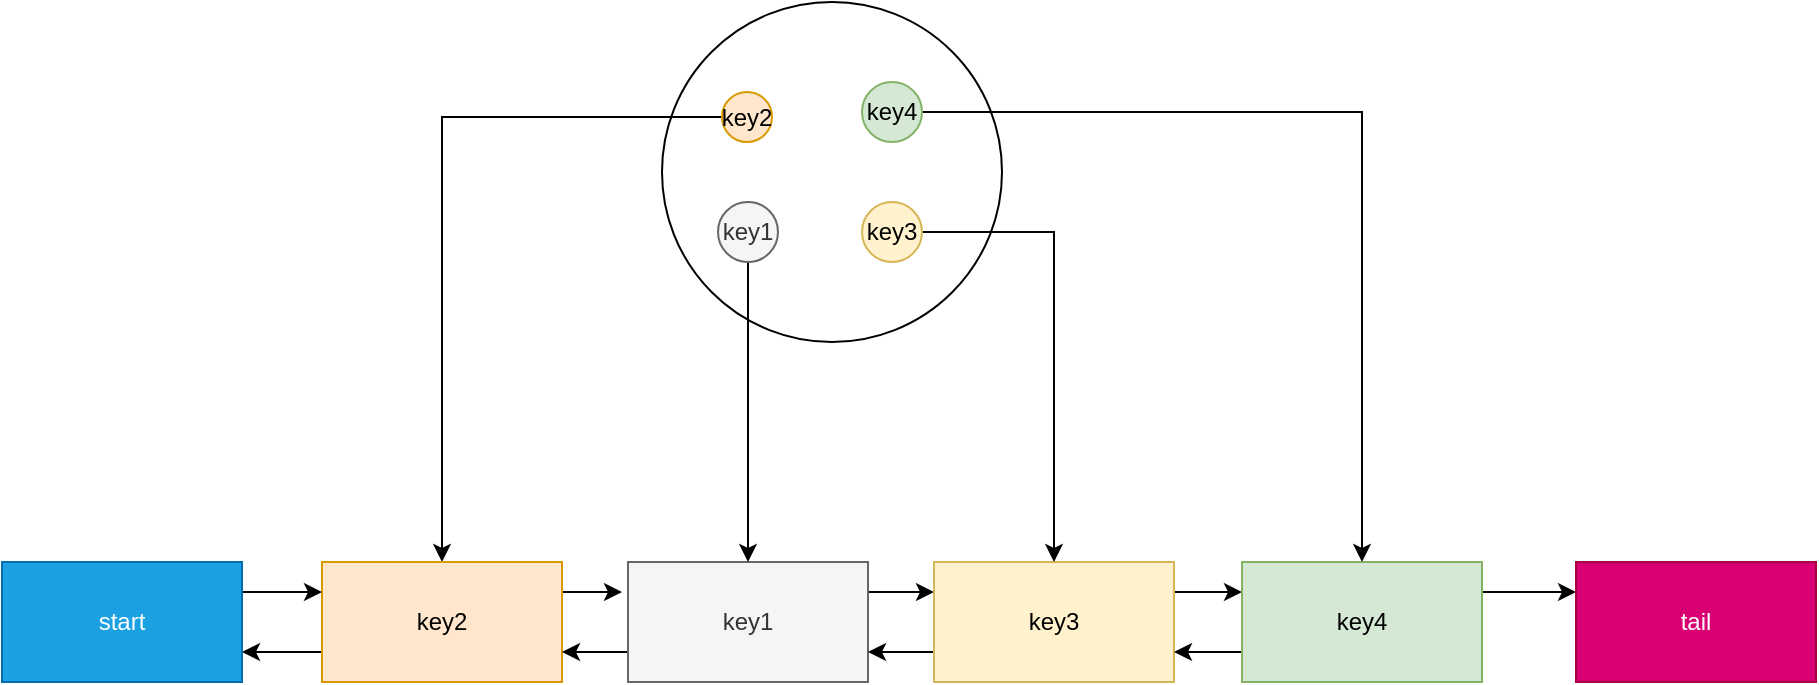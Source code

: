 <mxfile version="10.6.7" type="github"><diagram id="dqLz5STN_RzEr42hE-8T" name="Page-1"><mxGraphModel dx="778" dy="443" grid="1" gridSize="10" guides="1" tooltips="1" connect="1" arrows="1" fold="1" page="1" pageScale="1" pageWidth="827" pageHeight="1169" math="0" shadow="0"><root><mxCell id="0"/><mxCell id="1" parent="0"/><mxCell id="GW0x_Q3jI-zhZbSWoEj6-1" value="" style="ellipse;whiteSpace=wrap;html=1;aspect=fixed;" vertex="1" parent="1"><mxGeometry x="370" y="60" width="170" height="170" as="geometry"/></mxCell><mxCell id="GW0x_Q3jI-zhZbSWoEj6-22" style="edgeStyle=orthogonalEdgeStyle;rounded=0;orthogonalLoop=1;jettySize=auto;html=1;entryX=0.5;entryY=0;entryDx=0;entryDy=0;" edge="1" parent="1" source="GW0x_Q3jI-zhZbSWoEj6-2" target="GW0x_Q3jI-zhZbSWoEj6-3"><mxGeometry relative="1" as="geometry"/></mxCell><mxCell id="GW0x_Q3jI-zhZbSWoEj6-2" value="key2" style="ellipse;whiteSpace=wrap;html=1;aspect=fixed;fillColor=#ffe6cc;strokeColor=#d79b00;" vertex="1" parent="1"><mxGeometry x="400" y="105" width="25" height="25" as="geometry"/></mxCell><mxCell id="GW0x_Q3jI-zhZbSWoEj6-10" style="edgeStyle=orthogonalEdgeStyle;rounded=0;orthogonalLoop=1;jettySize=auto;html=1;exitX=1;exitY=0.25;exitDx=0;exitDy=0;" edge="1" parent="1" source="GW0x_Q3jI-zhZbSWoEj6-3"><mxGeometry relative="1" as="geometry"><mxPoint x="350" y="355" as="targetPoint"/></mxGeometry></mxCell><mxCell id="GW0x_Q3jI-zhZbSWoEj6-18" style="edgeStyle=orthogonalEdgeStyle;rounded=0;orthogonalLoop=1;jettySize=auto;html=1;exitX=0;exitY=0.75;exitDx=0;exitDy=0;entryX=1;entryY=0.75;entryDx=0;entryDy=0;" edge="1" parent="1" source="GW0x_Q3jI-zhZbSWoEj6-3" target="GW0x_Q3jI-zhZbSWoEj6-16"><mxGeometry relative="1" as="geometry"/></mxCell><mxCell id="GW0x_Q3jI-zhZbSWoEj6-3" value="key2" style="rounded=0;whiteSpace=wrap;html=1;fillColor=#ffe6cc;strokeColor=#d79b00;" vertex="1" parent="1"><mxGeometry x="200" y="340" width="120" height="60" as="geometry"/></mxCell><mxCell id="GW0x_Q3jI-zhZbSWoEj6-11" style="edgeStyle=orthogonalEdgeStyle;rounded=0;orthogonalLoop=1;jettySize=auto;html=1;exitX=0;exitY=0.75;exitDx=0;exitDy=0;entryX=1;entryY=0.75;entryDx=0;entryDy=0;" edge="1" parent="1" source="GW0x_Q3jI-zhZbSWoEj6-4" target="GW0x_Q3jI-zhZbSWoEj6-3"><mxGeometry relative="1" as="geometry"/></mxCell><mxCell id="GW0x_Q3jI-zhZbSWoEj6-12" style="edgeStyle=orthogonalEdgeStyle;rounded=0;orthogonalLoop=1;jettySize=auto;html=1;exitX=1;exitY=0.25;exitDx=0;exitDy=0;entryX=0;entryY=0.25;entryDx=0;entryDy=0;" edge="1" parent="1" source="GW0x_Q3jI-zhZbSWoEj6-4" target="GW0x_Q3jI-zhZbSWoEj6-5"><mxGeometry relative="1" as="geometry"/></mxCell><mxCell id="GW0x_Q3jI-zhZbSWoEj6-4" value="key1" style="rounded=0;whiteSpace=wrap;html=1;fillColor=#f5f5f5;strokeColor=#666666;fontColor=#333333;" vertex="1" parent="1"><mxGeometry x="353" y="340" width="120" height="60" as="geometry"/></mxCell><mxCell id="GW0x_Q3jI-zhZbSWoEj6-13" style="edgeStyle=orthogonalEdgeStyle;rounded=0;orthogonalLoop=1;jettySize=auto;html=1;exitX=0;exitY=0.75;exitDx=0;exitDy=0;entryX=1;entryY=0.75;entryDx=0;entryDy=0;" edge="1" parent="1" source="GW0x_Q3jI-zhZbSWoEj6-5" target="GW0x_Q3jI-zhZbSWoEj6-4"><mxGeometry relative="1" as="geometry"/></mxCell><mxCell id="GW0x_Q3jI-zhZbSWoEj6-14" style="edgeStyle=orthogonalEdgeStyle;rounded=0;orthogonalLoop=1;jettySize=auto;html=1;exitX=1;exitY=0.25;exitDx=0;exitDy=0;entryX=0;entryY=0.25;entryDx=0;entryDy=0;" edge="1" parent="1" source="GW0x_Q3jI-zhZbSWoEj6-5" target="GW0x_Q3jI-zhZbSWoEj6-6"><mxGeometry relative="1" as="geometry"/></mxCell><mxCell id="GW0x_Q3jI-zhZbSWoEj6-5" value="key3" style="rounded=0;whiteSpace=wrap;html=1;fillColor=#fff2cc;strokeColor=#d6b656;" vertex="1" parent="1"><mxGeometry x="506" y="340" width="120" height="60" as="geometry"/></mxCell><mxCell id="GW0x_Q3jI-zhZbSWoEj6-15" style="edgeStyle=orthogonalEdgeStyle;rounded=0;orthogonalLoop=1;jettySize=auto;html=1;exitX=0;exitY=0.75;exitDx=0;exitDy=0;entryX=1;entryY=0.75;entryDx=0;entryDy=0;" edge="1" parent="1" source="GW0x_Q3jI-zhZbSWoEj6-6" target="GW0x_Q3jI-zhZbSWoEj6-5"><mxGeometry relative="1" as="geometry"/></mxCell><mxCell id="GW0x_Q3jI-zhZbSWoEj6-20" style="edgeStyle=orthogonalEdgeStyle;rounded=0;orthogonalLoop=1;jettySize=auto;html=1;exitX=1;exitY=0.25;exitDx=0;exitDy=0;entryX=0;entryY=0.25;entryDx=0;entryDy=0;" edge="1" parent="1" source="GW0x_Q3jI-zhZbSWoEj6-6" target="GW0x_Q3jI-zhZbSWoEj6-19"><mxGeometry relative="1" as="geometry"/></mxCell><mxCell id="GW0x_Q3jI-zhZbSWoEj6-6" value="key4" style="rounded=0;whiteSpace=wrap;html=1;fillColor=#d5e8d4;strokeColor=#82b366;" vertex="1" parent="1"><mxGeometry x="660" y="340" width="120" height="60" as="geometry"/></mxCell><mxCell id="GW0x_Q3jI-zhZbSWoEj6-25" style="edgeStyle=orthogonalEdgeStyle;rounded=0;orthogonalLoop=1;jettySize=auto;html=1;entryX=0.5;entryY=0;entryDx=0;entryDy=0;" edge="1" parent="1" source="GW0x_Q3jI-zhZbSWoEj6-7" target="GW0x_Q3jI-zhZbSWoEj6-6"><mxGeometry relative="1" as="geometry"/></mxCell><mxCell id="GW0x_Q3jI-zhZbSWoEj6-7" value="key4" style="ellipse;whiteSpace=wrap;html=1;aspect=fixed;fillColor=#d5e8d4;strokeColor=#82b366;" vertex="1" parent="1"><mxGeometry x="470" y="100" width="30" height="30" as="geometry"/></mxCell><mxCell id="GW0x_Q3jI-zhZbSWoEj6-23" style="edgeStyle=orthogonalEdgeStyle;rounded=0;orthogonalLoop=1;jettySize=auto;html=1;entryX=0.5;entryY=0;entryDx=0;entryDy=0;" edge="1" parent="1" source="GW0x_Q3jI-zhZbSWoEj6-8" target="GW0x_Q3jI-zhZbSWoEj6-4"><mxGeometry relative="1" as="geometry"/></mxCell><mxCell id="GW0x_Q3jI-zhZbSWoEj6-8" value="key1" style="ellipse;whiteSpace=wrap;html=1;aspect=fixed;fillColor=#f5f5f5;strokeColor=#666666;fontColor=#333333;" vertex="1" parent="1"><mxGeometry x="398" y="160" width="30" height="30" as="geometry"/></mxCell><mxCell id="GW0x_Q3jI-zhZbSWoEj6-24" style="edgeStyle=orthogonalEdgeStyle;rounded=0;orthogonalLoop=1;jettySize=auto;html=1;entryX=0.5;entryY=0;entryDx=0;entryDy=0;" edge="1" parent="1" source="GW0x_Q3jI-zhZbSWoEj6-9" target="GW0x_Q3jI-zhZbSWoEj6-5"><mxGeometry relative="1" as="geometry"/></mxCell><mxCell id="GW0x_Q3jI-zhZbSWoEj6-9" value="key3" style="ellipse;whiteSpace=wrap;html=1;aspect=fixed;fillColor=#fff2cc;strokeColor=#d6b656;" vertex="1" parent="1"><mxGeometry x="470" y="160" width="30" height="30" as="geometry"/></mxCell><mxCell id="GW0x_Q3jI-zhZbSWoEj6-17" style="edgeStyle=orthogonalEdgeStyle;rounded=0;orthogonalLoop=1;jettySize=auto;html=1;exitX=1;exitY=0.25;exitDx=0;exitDy=0;entryX=0;entryY=0.25;entryDx=0;entryDy=0;" edge="1" parent="1" source="GW0x_Q3jI-zhZbSWoEj6-16" target="GW0x_Q3jI-zhZbSWoEj6-3"><mxGeometry relative="1" as="geometry"/></mxCell><mxCell id="GW0x_Q3jI-zhZbSWoEj6-16" value="start" style="rounded=0;whiteSpace=wrap;html=1;fillColor=#1ba1e2;strokeColor=#006EAF;fontColor=#ffffff;" vertex="1" parent="1"><mxGeometry x="40" y="340" width="120" height="60" as="geometry"/></mxCell><mxCell id="GW0x_Q3jI-zhZbSWoEj6-19" value="tail" style="rounded=0;whiteSpace=wrap;html=1;fillColor=#d80073;strokeColor=#A50040;fontColor=#ffffff;" vertex="1" parent="1"><mxGeometry x="827" y="340" width="120" height="60" as="geometry"/></mxCell></root></mxGraphModel></diagram></mxfile>